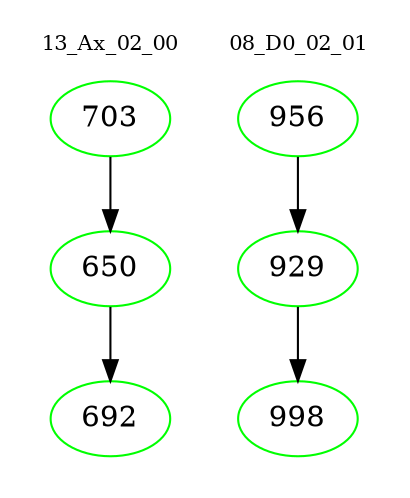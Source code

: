digraph{
subgraph cluster_0 {
color = white
label = "13_Ax_02_00";
fontsize=10;
T0_703 [label="703", color="green"]
T0_703 -> T0_650 [color="black"]
T0_650 [label="650", color="green"]
T0_650 -> T0_692 [color="black"]
T0_692 [label="692", color="green"]
}
subgraph cluster_1 {
color = white
label = "08_D0_02_01";
fontsize=10;
T1_956 [label="956", color="green"]
T1_956 -> T1_929 [color="black"]
T1_929 [label="929", color="green"]
T1_929 -> T1_998 [color="black"]
T1_998 [label="998", color="green"]
}
}

